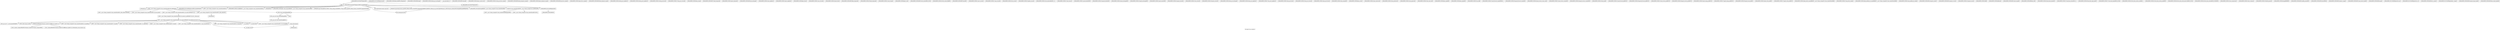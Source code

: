 digraph "Call graph: fix_nvt_sphere.ll" {
	label="Call graph: fix_nvt_sphere.ll";

	Node0x55e9d6316cb0 [shape=record,label="{_ZN9LAMMPS_NS12FixNVTSphereC2EPNS_6LAMMPSEiPPc}"];
	Node0x55e9d6316cb0 -> Node0x55e9d63234a0;
	Node0x55e9d6316cb0 -> Node0x55e9d6362860;
	Node0x55e9d6316cb0 -> Node0x55e9d6316e80;
	Node0x55e9d6316cb0 -> Node0x55e9d632e1f0;
	Node0x55e9d6316cb0 -> Node0x55e9d637ff30;
	Node0x55e9d6316cb0 -> Node0x55e9d6380550;
	Node0x55e9d6316cb0 -> Node0x55e9d6317090;
	Node0x55e9d6316cb0 -> Node0x55e9d632bfc0;
	Node0x55e9d6316cb0 -> Node0x55e9d632a570;
	Node0x55e9d6316cb0 -> Node0x55e9d6327240;
	Node0x55e9d6316cb0 -> Node0x55e9d634cf10;
	Node0x55e9d6316cb0 -> Node0x55e9d6350b10;
	Node0x55e9d6316cb0 -> Node0x55e9d6315ef0;
	Node0x55e9d6316cb0 -> Node0x55e9d6314ab0;
	Node0x55e9d6316cb0 -> Node0x55e9d6317000;
	Node0x55e9d633af50 [shape=record,label="{_ZN9LAMMPS_NS11FixNHSphere4initEv}"];
	Node0x55e9d633d110 [shape=record,label="{_ZN9LAMMPS_NS3Fix9init_listEiPNS_9NeighListE}"];
	Node0x55e9d633d190 [shape=record,label="{_ZN9LAMMPS_NS5FixNH5setupEi}"];
	Node0x55e9d633e080 [shape=record,label="{_ZN9LAMMPS_NS3Fix18setup_pre_exchangeEv}"];
	Node0x55e9d63234a0 [shape=record,label="{_ZN9LAMMPS_NS11FixNHSphereC2EPNS_6LAMMPSEiPPc}"];
	Node0x55e9d6380550 [shape=record,label="{_ZN9LAMMPS_NS5Error3allERKNSt7__cxx1112basic_stringIcSt11char_traitsIcESaIcEEEiS8_}"];
	Node0x55e9d6362860 [shape=record,label="{_ZNSaIcEC1Ev}"];
	Node0x55e9d6316e80 [shape=record,label="{_ZNSt7__cxx1112basic_stringIcSt11char_traitsIcESaIcEEC2IS3_EEPKcRKS3_}"];
	Node0x55e9d6316e80 -> Node0x55e9d632f460;
	Node0x55e9d6316e80 -> Node0x55e9d6330ab0;
	Node0x55e9d6316e80 -> Node0x55e9d6315ef0;
	Node0x55e9d6316e80 -> Node0x55e9d6331130;
	Node0x55e9d6316e80 -> Node0x55e9d63321b0;
	Node0x55e9d632a570 [shape=record,label="{_ZN3fmt6v9_lmp7vformatB5cxx11ENS0_17basic_string_viewIcEENS0_17basic_format_argsINS0_20basic_format_contextINS0_8appenderEcEEEE}"];
	Node0x55e9d638d250 [shape=record,label="{__gxx_personality_v0}"];
	Node0x55e9d637ff30 [shape=record,label="{_ZNSt7__cxx1112basic_stringIcSt11char_traitsIcESaIcEED1Ev}"];
	Node0x55e9d6317090 [shape=record,label="{_ZNSaIcED1Ev}"];
	Node0x55e9d6314ab0 [shape=record,label="{_ZN9LAMMPS_NS5utils6strdupERKNSt7__cxx1112basic_stringIcSt11char_traitsIcESaIcEEE}"];
	Node0x55e9d6317000 [shape=record,label="{_ZStplIcSt11char_traitsIcESaIcEENSt7__cxx1112basic_stringIT_T0_T1_EEOS8_PKS5_}"];
	Node0x55e9d6317000 -> Node0x55e9d638d360;
	Node0x55e9d6317000 -> Node0x55e9d638d410;
	Node0x55e9d632bfc0 [shape=record,label="{_ZN9LAMMPS_NS6Modify11add_computeERKNSt7__cxx1112basic_stringIcSt11char_traitsIcESaIcEEEi}"];
	Node0x55e9d632e1f0 [shape=record,label="{_ZN9LAMMPS_NS11FixNHSphereD2Ev}"];
	Node0x55e9d632e1f0 -> Node0x55e9d638d490;
	Node0x55e9d638d540 [shape=record,label="{_ZN9LAMMPS_NS12FixNVTSphereD2Ev}"];
	Node0x55e9d638d540 -> Node0x55e9d632e1f0;
	Node0x55e9d6334300 [shape=record,label="{_ZN9LAMMPS_NS12FixNVTSphereD0Ev}"];
	Node0x55e9d6334300 -> Node0x55e9d638d540;
	Node0x55e9d6334300 -> Node0x55e9d6378550;
	Node0x55e9d6338b40 [shape=record,label="{_ZN9LAMMPS_NS5FixNH7setmaskEv}"];
	Node0x55e9d633a140 [shape=record,label="{_ZN9LAMMPS_NS3Fix16post_constructorEv}"];
	Node0x55e9d6365180 [shape=record,label="{_ZN9LAMMPS_NS3Fix21setup_pre_force_respaEii}"];
	Node0x55e9d6365fb0 [shape=record,label="{_ZN9LAMMPS_NS5FixNH23initial_integrate_respaEiii}"];
	Node0x55e9d6367fb0 [shape=record,label="{_ZN9LAMMPS_NS3Fix20post_integrate_respaEii}"];
	Node0x55e9d6368170 [shape=record,label="{_ZN9LAMMPS_NS5FixNH15pre_force_respaEiii}"];
	Node0x55e9d63686b0 [shape=record,label="{_ZN9LAMMPS_NS3Fix16post_force_respaEiii}"];
	Node0x55e9d6323bd0 [shape=record,label="{_ZN9LAMMPS_NS5FixNH21final_integrate_respaEii}"];
	Node0x55e9d633f130 [shape=record,label="{_ZN9LAMMPS_NS3Fix18setup_pre_neighborEv}"];
	Node0x55e9d63400e0 [shape=record,label="{_ZN9LAMMPS_NS3Fix19setup_post_neighborEv}"];
	Node0x55e9d6340ac0 [shape=record,label="{_ZN9LAMMPS_NS3Fix15setup_pre_forceEi}"];
	Node0x55e9d63413d0 [shape=record,label="{_ZN9LAMMPS_NS3Fix17setup_pre_reverseEii}"];
	Node0x55e9d63427a0 [shape=record,label="{_ZN9LAMMPS_NS3Fix9min_setupEi}"];
	Node0x55e9d63433f0 [shape=record,label="{_ZN9LAMMPS_NS5FixNH17initial_integrateEi}"];
	Node0x55e9d63447f0 [shape=record,label="{_ZN9LAMMPS_NS3Fix14post_integrateEv}"];
	Node0x55e9d63454c0 [shape=record,label="{_ZN9LAMMPS_NS5FixNH12pre_exchangeEv}"];
	Node0x55e9d63470d0 [shape=record,label="{_ZN9LAMMPS_NS3Fix12pre_neighborEv}"];
	Node0x55e9d6347720 [shape=record,label="{_ZN9LAMMPS_NS3Fix13post_neighborEv}"];
	Node0x55e9d63484f0 [shape=record,label="{_ZN9LAMMPS_NS3Fix9pre_forceEi}"];
	Node0x55e9d6349230 [shape=record,label="{_ZN9LAMMPS_NS3Fix11pre_reverseEii}"];
	Node0x55e9d6349fd0 [shape=record,label="{_ZN9LAMMPS_NS3Fix10post_forceEi}"];
	Node0x55e9d634af50 [shape=record,label="{_ZN9LAMMPS_NS5FixNH15final_integrateEv}"];
	Node0x55e9d634c4f0 [shape=record,label="{_ZN9LAMMPS_NS3Fix15fused_integrateEi}"];
	Node0x55e9d634dab0 [shape=record,label="{_ZN9LAMMPS_NS3Fix11end_of_stepEv}"];
	Node0x55e9d634dd70 [shape=record,label="{_ZN9LAMMPS_NS3Fix8post_runEv}"];
	Node0x55e9d634f150 [shape=record,label="{_ZN9LAMMPS_NS5FixNH13write_restartEP8_IO_FILE}"];
	Node0x55e9d63507c0 [shape=record,label="{_ZN9LAMMPS_NS3Fix18write_restart_fileEPKc}"];
	Node0x55e9d6351c10 [shape=record,label="{_ZN9LAMMPS_NS5FixNH7restartEPc}"];
	Node0x55e9d6354e40 [shape=record,label="{_ZN9LAMMPS_NS3Fix11grow_arraysEi}"];
	Node0x55e9d6356050 [shape=record,label="{_ZN9LAMMPS_NS3Fix11copy_arraysEiii}"];
	Node0x55e9d63584d0 [shape=record,label="{_ZN9LAMMPS_NS3Fix10set_arraysEi}"];
	Node0x55e9d6359540 [shape=record,label="{_ZN9LAMMPS_NS3Fix13update_arraysEii}"];
	Node0x55e9d635ac70 [shape=record,label="{_ZN9LAMMPS_NS3Fix12set_moleculeEiiiPdS1_S1_}"];
	Node0x55e9d635da70 [shape=record,label="{_ZN9LAMMPS_NS3Fix11clear_bonusEv}"];
	Node0x55e9d635eab0 [shape=record,label="{_ZN9LAMMPS_NS3Fix11pack_borderEiPiPd}"];
	Node0x55e9d635fbc0 [shape=record,label="{_ZN9LAMMPS_NS3Fix13unpack_borderEiiPd}"];
	Node0x55e9d63608c0 [shape=record,label="{_ZN9LAMMPS_NS3Fix13pack_exchangeEiPd}"];
	Node0x55e9d63617c0 [shape=record,label="{_ZN9LAMMPS_NS3Fix15unpack_exchangeEiPd}"];
	Node0x55e9d6361e70 [shape=record,label="{_ZN9LAMMPS_NS3Fix12pack_restartEiPd}"];
	Node0x55e9d6362930 [shape=record,label="{_ZN9LAMMPS_NS3Fix14unpack_restartEii}"];
	Node0x55e9d63630e0 [shape=record,label="{_ZN9LAMMPS_NS3Fix12size_restartEi}"];
	Node0x55e9d6364100 [shape=record,label="{_ZN9LAMMPS_NS3Fix15maxsize_restartEv}"];
	Node0x55e9d6315ef0 [shape=record,label="{_ZNSt11char_traitsIcE6lengthEPKc}"];
	Node0x55e9d6315ef0 -> Node0x55e9d638f070;
	Node0x55e9d6315ef0 -> Node0x55e9d638f0f0;
	Node0x55e9d63321b0 [shape=record,label="{_ZNSt7__cxx1112basic_stringIcSt11char_traitsIcESaIcEE12_Alloc_hiderD2Ev}"];
	Node0x55e9d63321b0 -> Node0x55e9d638f170;
	Node0x55e9d638eff0 [shape=record,label="{_ZNSt7__cxx1112basic_stringIcSt11char_traitsIcESaIcEE16_M_construct_auxIPKcEEvT_S8_St12__false_type}"];
	Node0x55e9d638eff0 -> Node0x55e9d638f1f0;
	Node0x55e9d638f1f0 [shape=record,label="{_ZNSt7__cxx1112basic_stringIcSt11char_traitsIcESaIcEE12_M_constructIPKcEEvT_S8_St20forward_iterator_tag}"];
	Node0x55e9d638f1f0 -> Node0x55e9d638f270;
	Node0x55e9d638f1f0 -> Node0x55e9d638f2f0;
	Node0x55e9d638f1f0 -> Node0x55e9d638f370;
	Node0x55e9d638f1f0 -> Node0x55e9d638f3f0;
	Node0x55e9d638f1f0 -> Node0x55e9d638f470;
	Node0x55e9d638f1f0 -> Node0x55e9d638f4f0;
	Node0x55e9d638f1f0 -> Node0x55e9d638f570;
	Node0x55e9d638f1f0 -> Node0x55e9d638f5f0;
	Node0x55e9d638f1f0 -> Node0x55e9d638f670;
	Node0x55e9d638f1f0 -> Node0x55e9d638f6f0;
	Node0x55e9d638f1f0 -> Node0x55e9d638f770;
	Node0x55e9d638f1f0 -> Node0x55e9d638f7f0;
	Node0x55e9d638f1f0 -> Node0x55e9d638f870;
	Node0x55e9d638f1f0 -> Node0x55e9d638f8f0;
	Node0x55e9d6368a40 [shape=record,label="{_ZN9LAMMPS_NS3Fix16min_pre_exchangeEv}"];
	Node0x55e9d6371510 [shape=record,label="{_ZN9LAMMPS_NS3Fix16min_pre_neighborEv}"];
	Node0x55e9d6373060 [shape=record,label="{_ZN9LAMMPS_NS3Fix17min_post_neighborEv}"];
	Node0x55e9d63506b0 [shape=record,label="{_ZN9LAMMPS_NS3Fix13min_pre_forceEi}"];
	Node0x55e9d6371140 [shape=record,label="{_ZN9LAMMPS_NS3Fix15min_pre_reverseEii}"];
	Node0x55e9d63726e0 [shape=record,label="{_ZN9LAMMPS_NS3Fix14min_post_forceEi}"];
	Node0x55e9d6375600 [shape=record,label="{_ZN9LAMMPS_NS3Fix10min_energyEPd}"];
	Node0x55e9d6373330 [shape=record,label="{_ZN9LAMMPS_NS3Fix9min_storeEv}"];
	Node0x55e9d6377b30 [shape=record,label="{_ZN9LAMMPS_NS3Fix14min_clearstoreEv}"];
	Node0x55e9d633df70 [shape=record,label="{_ZN9LAMMPS_NS3Fix13min_pushstoreEv}"];
	Node0x55e9d638d580 [shape=record,label="{_ZN9LAMMPS_NS3Fix12min_popstoreEv}"];
	Node0x55e9d6372110 [shape=record,label="{_ZN9LAMMPS_NS3Fix13min_reset_refEv}"];
	Node0x55e9d631d940 [shape=record,label="{_ZN9LAMMPS_NS3Fix8min_stepEdPd}"];
	Node0x55e9d6314430 [shape=record,label="{_ZN9LAMMPS_NS3Fix9max_alphaEPd}"];
	Node0x55e9d6371a10 [shape=record,label="{_ZN9LAMMPS_NS3Fix7min_dofEv}"];
	Node0x55e9d634d070 [shape=record,label="{_ZN9LAMMPS_NS3Fix17pack_forward_commEiPiPdiS1_}"];
	Node0x55e9d6353820 [shape=record,label="{_ZN9LAMMPS_NS3Fix19unpack_forward_commEiiPd}"];
	Node0x55e9d6354110 [shape=record,label="{_ZN9LAMMPS_NS3Fix22pack_reverse_comm_sizeEii}"];
	Node0x55e9d63549b0 [shape=record,label="{_ZN9LAMMPS_NS3Fix17pack_reverse_commEiiPd}"];
	Node0x55e9d6359da0 [shape=record,label="{_ZN9LAMMPS_NS3Fix19unpack_reverse_commEiPiPd}"];
	Node0x55e9d6362a40 [shape=record,label="{_ZN9LAMMPS_NS3Fix10reset_gridEv}"];
	Node0x55e9d6366ef0 [shape=record,label="{_ZN9LAMMPS_NS3Fix17pack_forward_gridEiPviPi}"];
	Node0x55e9d6368330 [shape=record,label="{_ZN9LAMMPS_NS3Fix19unpack_forward_gridEiPviPi}"];
	Node0x55e9d6372a30 [shape=record,label="{_ZN9LAMMPS_NS3Fix17pack_reverse_gridEiPviPi}"];
	Node0x55e9d6373c80 [shape=record,label="{_ZN9LAMMPS_NS3Fix19unpack_reverse_gridEiPviPi}"];
	Node0x55e9d6374e80 [shape=record,label="{_ZN9LAMMPS_NS3Fix15pack_remap_gridEiPviPi}"];
	Node0x55e9d63764d0 [shape=record,label="{_ZN9LAMMPS_NS3Fix17unpack_remap_gridEiPviPi}"];
	Node0x55e9d6377940 [shape=record,label="{_ZN9LAMMPS_NS3Fix16unpack_read_gridEiPc}"];
	Node0x55e9d633f6e0 [shape=record,label="{_ZN9LAMMPS_NS3Fix15pack_write_gridEiPv}"];
	Node0x55e9d6331f60 [shape=record,label="{_ZN9LAMMPS_NS3Fix17unpack_write_gridEiPvPi}"];
	Node0x55e9d6336b80 [shape=record,label="{_ZN9LAMMPS_NS3Fix16get_grid_by_nameERKNSt7__cxx1112basic_stringIcSt11char_traitsIcESaIcEEERi}"];
	Node0x55e9d6331740 [shape=record,label="{_ZN9LAMMPS_NS3Fix17get_grid_by_indexEi}"];
	Node0x55e9d633e850 [shape=record,label="{_ZN9LAMMPS_NS3Fix20get_griddata_by_nameEiRKNSt7__cxx1112basic_stringIcSt11char_traitsIcESaIcEEERi}"];
	Node0x55e9d633d290 [shape=record,label="{_ZN9LAMMPS_NS3Fix21get_griddata_by_indexEi}"];
	Node0x55e9d633f2c0 [shape=record,label="{_ZN9LAMMPS_NS5FixNH14compute_scalarEv}"];
	Node0x55e9d6336820 [shape=record,label="{_ZN9LAMMPS_NS5FixNH14compute_vectorEi}"];
	Node0x55e9d63397c0 [shape=record,label="{_ZN9LAMMPS_NS3Fix13compute_arrayEii}"];
	Node0x55e9d63490e0 [shape=record,label="{_ZN9LAMMPS_NS3Fix3dofEi}"];
	Node0x55e9d6329850 [shape=record,label="{_ZN9LAMMPS_NS3Fix6deformEi}"];
	Node0x55e9d6368b60 [shape=record,label="{_ZN9LAMMPS_NS5FixNH12reset_targetEd}"];
	Node0x55e9d6388a10 [shape=record,label="{_ZN9LAMMPS_NS5FixNH8reset_dtEv}"];
	Node0x55e9d632e430 [shape=record,label="{_ZN9LAMMPS_NS3Fix16read_data_headerEPc}"];
	Node0x55e9d6330590 [shape=record,label="{_ZN9LAMMPS_NS3Fix17read_data_sectionEPciS1_i}"];
	Node0x55e9d6330610 [shape=record,label="{_ZN9LAMMPS_NS3Fix20read_data_skip_linesEPc}"];
	Node0x55e9d6375b30 [shape=record,label="{_ZN9LAMMPS_NS3Fix17write_data_headerEP8_IO_FILEi}"];
	Node0x55e9d6374c80 [shape=record,label="{_ZN9LAMMPS_NS3Fix23write_data_section_sizeEiRiS1_}"];
	Node0x55e9d6374d00 [shape=record,label="{_ZN9LAMMPS_NS3Fix23write_data_section_packEiPPd}"];
	Node0x55e9d6375cd0 [shape=record,label="{_ZN9LAMMPS_NS3Fix26write_data_section_keywordEiP8_IO_FILE}"];
	Node0x55e9d638e7f0 [shape=record,label="{_ZN9LAMMPS_NS3Fix18write_data_sectionEiP8_IO_FILEiPPdi}"];
	Node0x55e9d638e870 [shape=record,label="{_ZN9LAMMPS_NS3Fix13zero_momentumEv}"];
	Node0x55e9d638e8f0 [shape=record,label="{_ZN9LAMMPS_NS3Fix13zero_rotationEv}"];
	Node0x55e9d638e970 [shape=record,label="{_ZN9LAMMPS_NS3Fix15rebuild_specialEv}"];
	Node0x55e9d638e9f0 [shape=record,label="{_ZN9LAMMPS_NS3Fix5imageERPiRPPd}"];
	Node0x55e9d638ea70 [shape=record,label="{_ZN9LAMMPS_NS5FixNH12modify_paramEiPPc}"];
	Node0x55e9d638eaf0 [shape=record,label="{_ZN9LAMMPS_NS5FixNH7extractEPKcRi}"];
	Node0x55e9d638eb70 [shape=record,label="{_ZN9LAMMPS_NS5FixNH12memory_usageEv}"];
	Node0x55e9d638ebf0 [shape=record,label="{_ZN9LAMMPS_NS5FixNH17pack_restart_dataEPd}"];
	Node0x55e9d638ec70 [shape=record,label="{_ZN9LAMMPS_NS5FixNH5remapEv}"];
	Node0x55e9d638ecf0 [shape=record,label="{_ZN9LAMMPS_NS11FixNHSphere5nve_xEv}"];
	Node0x55e9d638ed70 [shape=record,label="{_ZN9LAMMPS_NS11FixNHSphere5nve_vEv}"];
	Node0x55e9d638edf0 [shape=record,label="{_ZN9LAMMPS_NS5FixNH10nh_v_pressEv}"];
	Node0x55e9d638ee70 [shape=record,label="{_ZN9LAMMPS_NS11FixNHSphere9nh_v_tempEv}"];
	Node0x55e9d638eef0 [shape=record,label="{_ZN9LAMMPS_NS5FixNH19compute_temp_targetEv}"];
	Node0x55e9d638ef70 [shape=record,label="{_ZN9LAMMPS_NS5FixNH19size_restart_globalEv}"];
	Node0x55e9d638d490 [shape=record,label="{_ZN9LAMMPS_NS5FixNHD2Ev}"];
	Node0x55e9d632f460 [shape=record,label="{_ZNSt7__cxx1112basic_stringIcSt11char_traitsIcESaIcEE13_M_local_dataEv}"];
	Node0x55e9d6330ab0 [shape=record,label="{_ZNSt7__cxx1112basic_stringIcSt11char_traitsIcESaIcEE12_Alloc_hiderC1EPcRKS3_}"];
	Node0x55e9d6331130 [shape=record,label="{_ZNSt7__cxx1112basic_stringIcSt11char_traitsIcESaIcEE12_M_constructIPKcEEvT_S8_}"];
	Node0x55e9d6331130 -> Node0x55e9d638eff0;
	Node0x55e9d638f270 [shape=record,label="{_ZN9__gnu_cxx17__is_null_pointerIKcEEbPT_}"];
	Node0x55e9d638f2f0 [shape=record,label="{_ZSt19__throw_logic_errorPKc}"];
	Node0x55e9d638f370 [shape=record,label="{_ZSt8distanceIPKcENSt15iterator_traitsIT_E15difference_typeES3_S3_}"];
	Node0x55e9d638f370 -> Node0x55e9d638f970;
	Node0x55e9d638f370 -> Node0x55e9d638f9f0;
	Node0x55e9d638f470 [shape=record,label="{_ZNSt7__cxx1112basic_stringIcSt11char_traitsIcESaIcEE7_M_dataEPc}"];
	Node0x55e9d638f3f0 [shape=record,label="{_ZNSt7__cxx1112basic_stringIcSt11char_traitsIcESaIcEE9_M_createERmm}"];
	Node0x55e9d638f4f0 [shape=record,label="{_ZNSt7__cxx1112basic_stringIcSt11char_traitsIcESaIcEE11_M_capacityEm}"];
	Node0x55e9d638f5f0 [shape=record,label="{_ZNSt7__cxx1112basic_stringIcSt11char_traitsIcESaIcEE13_S_copy_charsEPcPKcS7_}"];
	Node0x55e9d638f570 [shape=record,label="{_ZNKSt7__cxx1112basic_stringIcSt11char_traitsIcESaIcEE7_M_dataEv}"];
	Node0x55e9d638f670 [shape=record,label="{__cxa_begin_catch}"];
	Node0x55e9d638f6f0 [shape=record,label="{_ZNSt7__cxx1112basic_stringIcSt11char_traitsIcESaIcEE10_M_disposeEv}"];
	Node0x55e9d638f770 [shape=record,label="{__cxa_rethrow}"];
	Node0x55e9d638f7f0 [shape=record,label="{__cxa_end_catch}"];
	Node0x55e9d638f8f0 [shape=record,label="{__clang_call_terminate}"];
	Node0x55e9d638f8f0 -> Node0x55e9d638f670;
	Node0x55e9d638f8f0 -> Node0x55e9d638fa70;
	Node0x55e9d638fa70 [shape=record,label="{_ZSt9terminatev}"];
	Node0x55e9d638f870 [shape=record,label="{_ZNSt7__cxx1112basic_stringIcSt11char_traitsIcESaIcEE13_M_set_lengthEm}"];
	Node0x55e9d638f9f0 [shape=record,label="{_ZSt10__distanceIPKcENSt15iterator_traitsIT_E15difference_typeES3_S3_St26random_access_iterator_tag}"];
	Node0x55e9d638f970 [shape=record,label="{_ZSt19__iterator_categoryIPKcENSt15iterator_traitsIT_E17iterator_categoryERKS3_}"];
	Node0x55e9d638f070 [shape=record,label="{_ZN9__gnu_cxx11char_traitsIcE6lengthEPKc}"];
	Node0x55e9d638f070 -> Node0x55e9d638faf0;
	Node0x55e9d638f0f0 [shape=record,label="{strlen}"];
	Node0x55e9d638faf0 [shape=record,label="{_ZN9__gnu_cxx11char_traitsIcE2eqERKcS3_}"];
	Node0x55e9d638f170 [shape=record,label="{_ZNSaIcED2Ev}"];
	Node0x55e9d638d360 [shape=record,label="{_ZNSt7__cxx1112basic_stringIcSt11char_traitsIcESaIcEE6appendEPKc}"];
	Node0x55e9d638d410 [shape=record,label="{_ZNSt7__cxx1112basic_stringIcSt11char_traitsIcESaIcEEC1EOS4_}"];
	Node0x55e9d6327240 [shape=record,label="{_ZN3fmt6v9_lmp16make_format_argsINS0_20basic_format_contextINS0_8appenderEcEEJRPcS6_EEENS0_16format_arg_storeIT_JDpNSt9remove_cvINSt16remove_referenceIT0_E4typeEE4typeEEEEDpOSB_}"];
	Node0x55e9d6327240 -> Node0x55e9d634cf10;
	Node0x55e9d634cf10 [shape=record,label="{llvm.memcpy.p0.p0.i64}"];
	Node0x55e9d6378550 [shape=record,label="{_ZdlPv}"];
	Node0x55e9d6350b10 [shape=record,label="{llvm.experimental.noalias.scope.decl}"];
}
